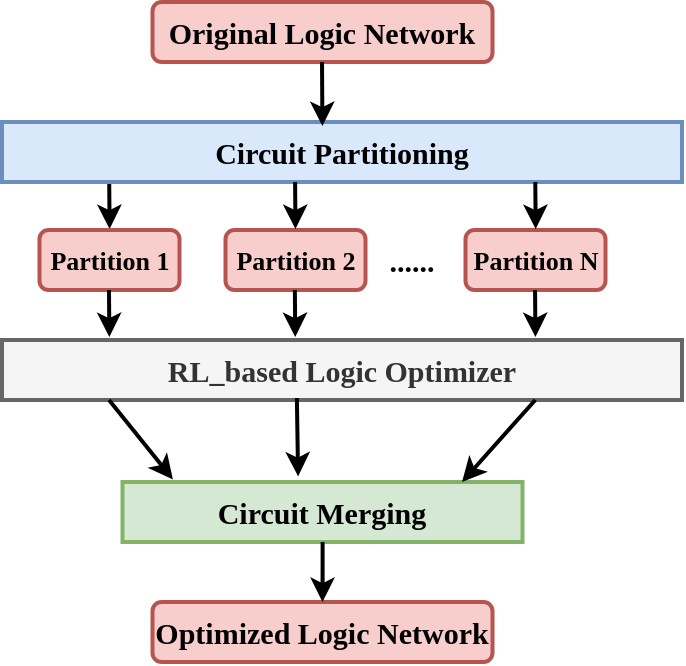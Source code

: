 <mxfile version="23.1.1" type="github">
  <diagram name="第 1 页" id="tdUGsxC5FgH-5Bn04mV0">
    <mxGraphModel dx="2790" dy="897" grid="1" gridSize="10" guides="1" tooltips="1" connect="1" arrows="1" fold="1" page="1" pageScale="1" pageWidth="400" pageHeight="350" math="0" shadow="0">
      <root>
        <mxCell id="0" />
        <mxCell id="1" parent="0" />
        <mxCell id="MbMatcD9Ed3aydyTDUXC-10" value="&lt;font face=&quot;Times New Roman&quot; style=&quot;font-size: 15px;&quot;&gt;Original Logic Network&lt;/font&gt;" style="rounded=1;whiteSpace=wrap;html=1;fillColor=#f8cecc;strokeColor=#b85450;fontStyle=1;fontSize=15;strokeWidth=2;" vertex="1" parent="1">
          <mxGeometry x="-1094.75" y="10" width="170" height="30" as="geometry" />
        </mxCell>
        <mxCell id="MbMatcD9Ed3aydyTDUXC-20" value="&lt;font face=&quot;Times New Roman&quot; style=&quot;font-size: 15px;&quot;&gt;RL_based Logic Optimizer&lt;/font&gt;" style="rounded=0;whiteSpace=wrap;html=1;fillColor=#f5f5f5;strokeColor=#666666;fontColor=#333333;fontStyle=1;fontSize=15;strokeWidth=2;" vertex="1" parent="1">
          <mxGeometry x="-1170" y="179" width="340" height="30" as="geometry" />
        </mxCell>
        <mxCell id="MbMatcD9Ed3aydyTDUXC-22" style="edgeStyle=orthogonalEdgeStyle;rounded=0;orthogonalLoop=1;jettySize=auto;html=1;entryX=0.312;entryY=-0.015;entryDx=0;entryDy=0;entryPerimeter=0;fontStyle=1;fontSize=15;strokeWidth=2;" edge="1" parent="1">
          <mxGeometry relative="1" as="geometry">
            <mxPoint x="-1116.39" y="100" as="sourcePoint" />
            <mxPoint x="-1116.194" y="123.55" as="targetPoint" />
          </mxGeometry>
        </mxCell>
        <mxCell id="MbMatcD9Ed3aydyTDUXC-25" value="&lt;font face=&quot;Times New Roman&quot; style=&quot;font-size: 15px;&quot;&gt;Circuit Merging&lt;/font&gt;" style="rounded=0;whiteSpace=wrap;html=1;fillColor=#d5e8d4;strokeColor=#82b366;fontStyle=1;fontSize=15;strokeWidth=2;" vertex="1" parent="1">
          <mxGeometry x="-1109.75" y="250" width="200" height="30" as="geometry" />
        </mxCell>
        <mxCell id="MbMatcD9Ed3aydyTDUXC-26" value="&lt;font face=&quot;Times New Roman&quot; style=&quot;font-size: 15px;&quot;&gt;Optimized Logic Network&lt;/font&gt;" style="rounded=1;whiteSpace=wrap;html=1;fillColor=#f8cecc;strokeColor=#b85450;fontStyle=1;fontSize=15;strokeWidth=2;" vertex="1" parent="1">
          <mxGeometry x="-1094.75" y="310" width="170" height="30" as="geometry" />
        </mxCell>
        <mxCell id="MbMatcD9Ed3aydyTDUXC-27" style="edgeStyle=orthogonalEdgeStyle;rounded=0;orthogonalLoop=1;jettySize=auto;html=1;entryX=0.5;entryY=0;entryDx=0;entryDy=0;fontStyle=1;fontSize=15;strokeWidth=2;" edge="1" parent="1" source="MbMatcD9Ed3aydyTDUXC-25" target="MbMatcD9Ed3aydyTDUXC-26">
          <mxGeometry relative="1" as="geometry" />
        </mxCell>
        <mxCell id="MbMatcD9Ed3aydyTDUXC-28" value="&lt;font face=&quot;Times New Roman&quot; style=&quot;font-size: 15px;&quot;&gt;Circuit Partitioning&lt;/font&gt;" style="rounded=0;whiteSpace=wrap;html=1;fillColor=#dae8fc;strokeColor=#6c8ebf;fontStyle=1;fontSize=15;strokeWidth=2;" vertex="1" parent="1">
          <mxGeometry x="-1170" y="70" width="340" height="30" as="geometry" />
        </mxCell>
        <mxCell id="MbMatcD9Ed3aydyTDUXC-29" style="edgeStyle=orthogonalEdgeStyle;rounded=0;orthogonalLoop=1;jettySize=auto;html=1;entryX=0.599;entryY=-0.037;entryDx=0;entryDy=0;entryPerimeter=0;fontStyle=1;fontSize=15;strokeWidth=2;" edge="1" parent="1">
          <mxGeometry relative="1" as="geometry">
            <mxPoint x="-1009.997" y="40" as="sourcePoint" />
            <mxPoint x="-1009.79" y="72" as="targetPoint" />
          </mxGeometry>
        </mxCell>
        <mxCell id="MbMatcD9Ed3aydyTDUXC-30" value="&lt;font face=&quot;Times New Roman&quot; style=&quot;font-size: 13px;&quot;&gt;Partition 1&lt;/font&gt;" style="rounded=1;whiteSpace=wrap;html=1;fillColor=#f8cecc;strokeColor=#b85450;fontStyle=1;fontSize=13;strokeWidth=2;" vertex="1" parent="1">
          <mxGeometry x="-1151.25" y="124" width="70" height="30" as="geometry" />
        </mxCell>
        <mxCell id="MbMatcD9Ed3aydyTDUXC-31" value="&lt;font face=&quot;Times New Roman&quot; style=&quot;font-size: 13px;&quot;&gt;Partition 2&lt;/font&gt;" style="rounded=1;whiteSpace=wrap;html=1;fillColor=#f8cecc;strokeColor=#b85450;fontStyle=1;fontSize=13;strokeWidth=2;" vertex="1" parent="1">
          <mxGeometry x="-1058.25" y="124" width="70" height="30" as="geometry" />
        </mxCell>
        <mxCell id="MbMatcD9Ed3aydyTDUXC-32" value="&lt;font face=&quot;Times New Roman&quot; style=&quot;font-size: 13px;&quot;&gt;Partition N&lt;/font&gt;" style="rounded=1;whiteSpace=wrap;html=1;fillColor=#f8cecc;strokeColor=#b85450;fontStyle=1;fontSize=13;strokeWidth=2;" vertex="1" parent="1">
          <mxGeometry x="-938.25" y="124" width="70" height="30" as="geometry" />
        </mxCell>
        <mxCell id="MbMatcD9Ed3aydyTDUXC-33" value="&lt;font face=&quot;Times New Roman&quot; style=&quot;font-size: 15px;&quot;&gt;&lt;span style=&quot;font-size: 15px;&quot;&gt;......&lt;/span&gt;&lt;/font&gt;" style="text;html=1;strokeColor=none;fillColor=none;align=center;verticalAlign=middle;whiteSpace=wrap;rounded=0;fontStyle=1;fontSize=15;strokeWidth=3;" vertex="1" parent="1">
          <mxGeometry x="-995.25" y="124" width="60" height="30" as="geometry" />
        </mxCell>
        <mxCell id="MbMatcD9Ed3aydyTDUXC-36" style="edgeStyle=orthogonalEdgeStyle;rounded=0;orthogonalLoop=1;jettySize=auto;html=1;entryX=0.312;entryY=-0.015;entryDx=0;entryDy=0;entryPerimeter=0;fontStyle=1;fontSize=15;strokeWidth=2;" edge="1" parent="1">
          <mxGeometry relative="1" as="geometry">
            <mxPoint x="-1023.45" y="100" as="sourcePoint" />
            <mxPoint x="-1023.254" y="123.55" as="targetPoint" />
          </mxGeometry>
        </mxCell>
        <mxCell id="MbMatcD9Ed3aydyTDUXC-37" style="edgeStyle=orthogonalEdgeStyle;rounded=0;orthogonalLoop=1;jettySize=auto;html=1;entryX=0.312;entryY=-0.015;entryDx=0;entryDy=0;entryPerimeter=0;fontStyle=1;fontSize=15;strokeWidth=2;" edge="1" parent="1">
          <mxGeometry relative="1" as="geometry">
            <mxPoint x="-903.35" y="100" as="sourcePoint" />
            <mxPoint x="-903.154" y="123.55" as="targetPoint" />
          </mxGeometry>
        </mxCell>
        <mxCell id="MbMatcD9Ed3aydyTDUXC-44" style="edgeStyle=orthogonalEdgeStyle;rounded=0;orthogonalLoop=1;jettySize=auto;html=1;entryX=0.312;entryY=-0.015;entryDx=0;entryDy=0;entryPerimeter=0;fontStyle=1;fontSize=15;strokeWidth=2;" edge="1" parent="1">
          <mxGeometry relative="1" as="geometry">
            <mxPoint x="-1116.51" y="154" as="sourcePoint" />
            <mxPoint x="-1116.314" y="177.55" as="targetPoint" />
          </mxGeometry>
        </mxCell>
        <mxCell id="MbMatcD9Ed3aydyTDUXC-45" style="edgeStyle=orthogonalEdgeStyle;rounded=0;orthogonalLoop=1;jettySize=auto;html=1;entryX=0.312;entryY=-0.015;entryDx=0;entryDy=0;entryPerimeter=0;fontStyle=1;fontSize=15;strokeWidth=2;" edge="1" parent="1">
          <mxGeometry relative="1" as="geometry">
            <mxPoint x="-1023.57" y="154" as="sourcePoint" />
            <mxPoint x="-1023.374" y="177.55" as="targetPoint" />
          </mxGeometry>
        </mxCell>
        <mxCell id="MbMatcD9Ed3aydyTDUXC-46" style="edgeStyle=orthogonalEdgeStyle;rounded=0;orthogonalLoop=1;jettySize=auto;html=1;entryX=0.312;entryY=-0.015;entryDx=0;entryDy=0;entryPerimeter=0;fontStyle=1;fontSize=15;strokeWidth=2;" edge="1" parent="1">
          <mxGeometry relative="1" as="geometry">
            <mxPoint x="-903.47" y="154" as="sourcePoint" />
            <mxPoint x="-903.274" y="177.55" as="targetPoint" />
          </mxGeometry>
        </mxCell>
        <mxCell id="MbMatcD9Ed3aydyTDUXC-47" style="rounded=0;orthogonalLoop=1;jettySize=auto;html=1;fontStyle=1;fontSize=15;strokeWidth=2;entryX=0.126;entryY=-0.043;entryDx=0;entryDy=0;entryPerimeter=0;" edge="1" parent="1" target="MbMatcD9Ed3aydyTDUXC-25">
          <mxGeometry relative="1" as="geometry">
            <mxPoint x="-1116.49" y="209" as="sourcePoint" />
            <mxPoint x="-1116" y="240" as="targetPoint" />
          </mxGeometry>
        </mxCell>
        <mxCell id="MbMatcD9Ed3aydyTDUXC-48" style="edgeStyle=orthogonalEdgeStyle;rounded=0;orthogonalLoop=1;jettySize=auto;html=1;entryX=0.439;entryY=-0.093;entryDx=0;entryDy=0;entryPerimeter=0;fontStyle=1;fontSize=15;strokeWidth=2;" edge="1" parent="1" target="MbMatcD9Ed3aydyTDUXC-25">
          <mxGeometry relative="1" as="geometry">
            <mxPoint x="-1022.57" y="208" as="sourcePoint" />
            <mxPoint x="-1022.374" y="231.55" as="targetPoint" />
          </mxGeometry>
        </mxCell>
        <mxCell id="MbMatcD9Ed3aydyTDUXC-49" style="rounded=0;orthogonalLoop=1;jettySize=auto;html=1;fontStyle=1;fontSize=15;strokeWidth=2;" edge="1" parent="1">
          <mxGeometry relative="1" as="geometry">
            <mxPoint x="-903.35" y="209" as="sourcePoint" />
            <mxPoint x="-940" y="250" as="targetPoint" />
          </mxGeometry>
        </mxCell>
      </root>
    </mxGraphModel>
  </diagram>
</mxfile>
